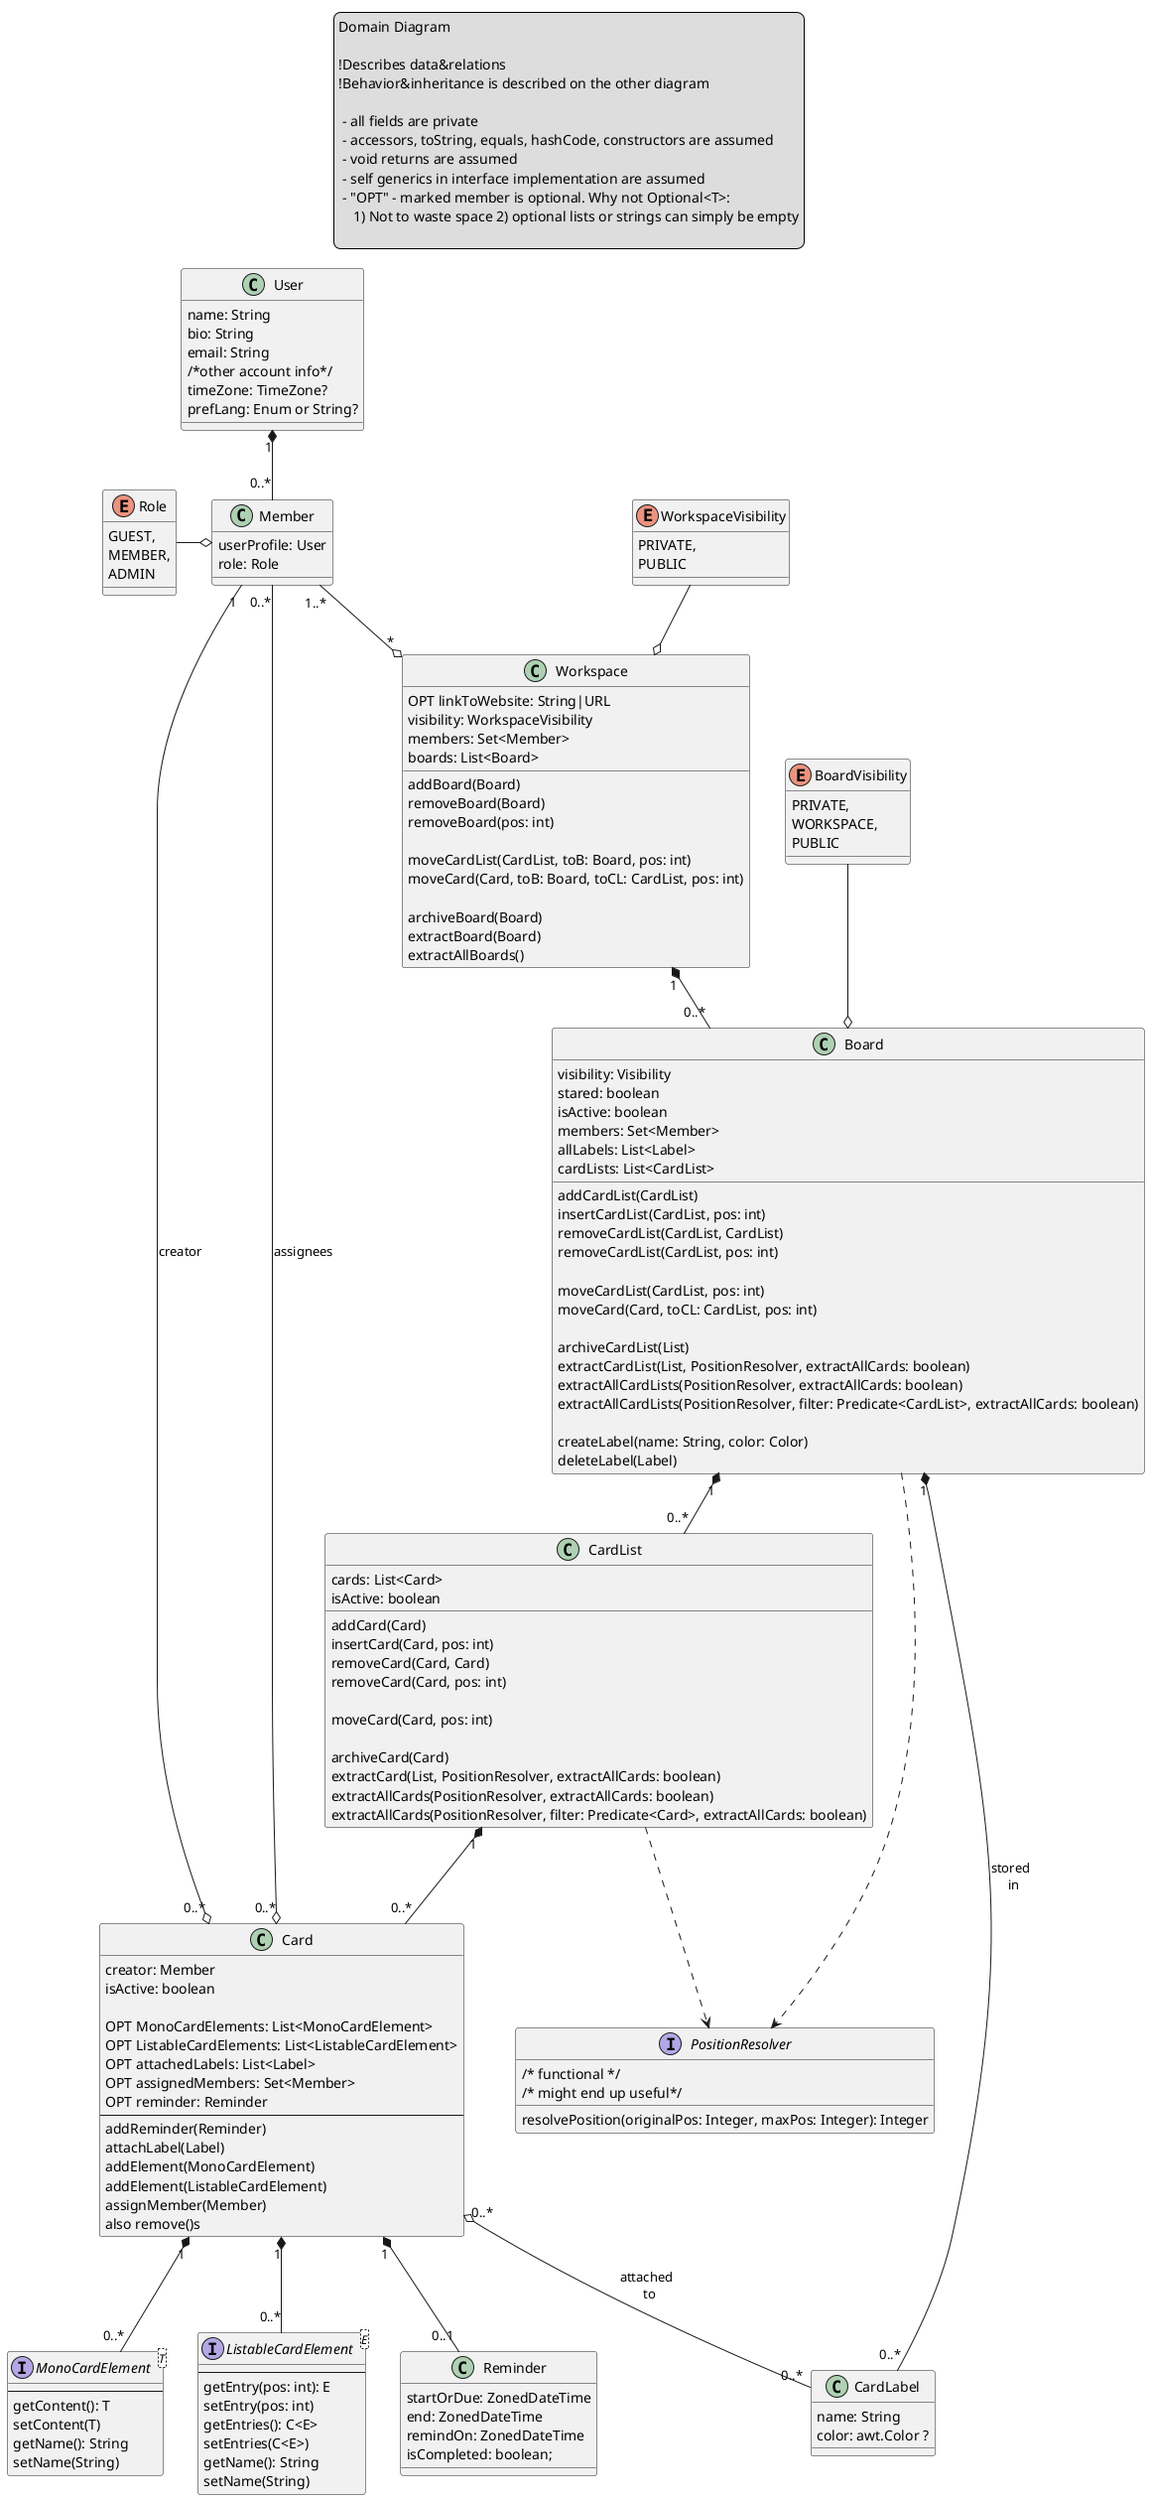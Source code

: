 @startuml
'https://plantuml.com/class-diagram

/'IMPORTANT'/
/'TODO review and reconsider methods before implementing'/
/'    TODO all the extract() methods'/
/'    TODO all the copy() methods'/
/'    TODO all the move() methods'/
/'doneTODO permissions'/
/'doneTODO archiving'/

/'NOT IMPORTANT (may not do at all)'/
/'TODO AssigneeHolder interface'/
/'TODO ReminderHolder interface'/
/'TODO Templator generic factory'/
/'TODO automation'/

legend top
Domain Diagram

!Describes data&relations
!Behavior&inheritance is described on the other diagram

 - all fields are private
 - accessors, toString, equals, hashCode, constructors are assumed
 - void returns are assumed
 - self generics in interface implementation are assumed
 - "OPT" - marked member is optional. Why not Optional<T>:
    1) Not to waste space 2) optional lists or strings can simply be empty

end legend


class Workspace {
    OPT linkToWebsite: String|URL
    visibility: WorkspaceVisibility
    members: Set<Member>
    boards: List<Board>

    addBoard(Board)
    removeBoard(Board)
    removeBoard(pos: int)

    moveCardList(CardList, toB: Board, pos: int)
    moveCard(Card, toB: Board, toCL: CardList, pos: int)

    archiveBoard(Board)
    extractBoard(Board)
    extractAllBoards()
}

class Board {
    visibility: Visibility
    stared: boolean
    isActive: boolean
    members: Set<Member>
    allLabels: List<Label>
    cardLists: List<CardList>


    addCardList(CardList)
    insertCardList(CardList, pos: int)
    removeCardList(CardList, CardList)
    removeCardList(CardList, pos: int)

    moveCardList(CardList, pos: int)
    moveCard(Card, toCL: CardList, pos: int)

    archiveCardList(List)
    extractCardList(List, PositionResolver, extractAllCards: boolean)
    extractAllCardLists(PositionResolver, extractAllCards: boolean)
    extractAllCardLists(PositionResolver, filter: Predicate<CardList>, extractAllCards: boolean)

    createLabel(name: String, color: Color)
    deleteLabel(Label)
}
class CardList {
    cards: List<Card>
    isActive: boolean

    addCard(Card)
    insertCard(Card, pos: int)
    removeCard(Card, Card)
    removeCard(Card, pos: int)

    moveCard(Card, pos: int)

    archiveCard(Card)
    extractCard(List, PositionResolver, extractAllCards: boolean)
    extractAllCards(PositionResolver, extractAllCards: boolean)
    extractAllCards(PositionResolver, filter: Predicate<Card>, extractAllCards: boolean)
}
class Card {
    creator: Member
    isActive: boolean

    OPT MonoCardElements: List<MonoCardElement>
    OPT ListableCardElements: List<ListableCardElement>
    OPT attachedLabels: List<Label>
    OPT assignedMembers: Set<Member>
    OPT reminder: Reminder
    --
    addReminder(Reminder)
    attachLabel(Label)
    addElement(MonoCardElement)
    addElement(ListableCardElement)
    assignMember(Member)
    also remove()s
}
class CardLabel{
    name: String
    color: awt.Color ?
}
interface MonoCardElement <T> {
    --
    getContent(): T
    setContent(T)
    getName(): String
    setName(String)
}
interface ListableCardElement <E> {
    --
    getEntry(pos: int): E
    setEntry(pos: int)
    getEntries(): C<E>
    setEntries(C<E>)
    getName(): String
    setName(String)
}
class Reminder {
    startOrDue: ZonedDateTime
    end: ZonedDateTime
    remindOn: ZonedDateTime
    isCompleted: boolean;
}


enum BoardVisibility{
    PRIVATE,
    WORKSPACE,
    PUBLIC
}
enum WorkspaceVisibility{
     PRIVATE,
     PUBLIC
}

interface PositionResolver {
    /* functional */
    /* might end up useful*/

    resolvePosition(originalPos: Integer, maxPos: Integer): Integer
}


class Member {
    userProfile: User
    role: Role
}
enum Role {
    GUEST,
    MEMBER,
    ADMIN
}
class User {
    name: String
    bio: String
    email: String
    /*other account info*/
    timeZone: TimeZone?
    prefLang: Enum or String?
}

Workspace "1" *-- "0..*" Board
Board "1" *-- "0..*" CardList
CardList "1" *-- "0..*" Card

Card "1" *-- "0..1" Reminder
Card "1" *-- "0..*" MonoCardElement
Card "1" *-- "0..*" ListableCardElement


Card "0..*" o-- "0..*" CardLabel : attached \n to
Board "1" *-- "0..*" CardLabel : stored \n in

 WorkspaceVisibility --o Workspace
BoardVisibility --o Board
Member o-left Role

Board ..> PositionResolver
CardList ..> PositionResolver

Member "0..*" --o "0..*" Card : assignees
Member "1" --o "0..*" Card : creator
Member  "1..*" --o "*" Workspace
User "1" *-- "0..*" Member

/'FORMATTING'/
WorkspaceVisibility -[hidden]- BoardVisibility

@enduml
